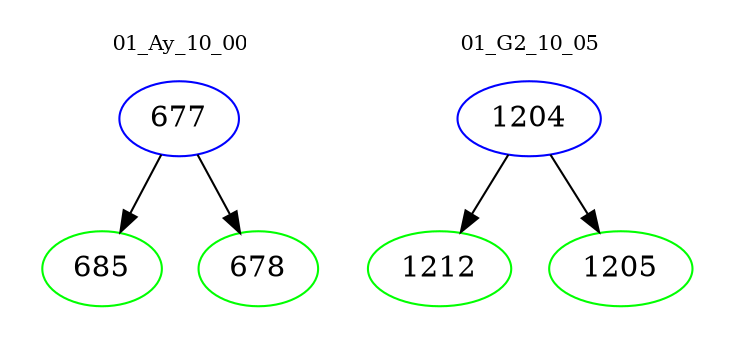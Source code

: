 digraph{
subgraph cluster_0 {
color = white
label = "01_Ay_10_00";
fontsize=10;
T0_677 [label="677", color="blue"]
T0_677 -> T0_685 [color="black"]
T0_685 [label="685", color="green"]
T0_677 -> T0_678 [color="black"]
T0_678 [label="678", color="green"]
}
subgraph cluster_1 {
color = white
label = "01_G2_10_05";
fontsize=10;
T1_1204 [label="1204", color="blue"]
T1_1204 -> T1_1212 [color="black"]
T1_1212 [label="1212", color="green"]
T1_1204 -> T1_1205 [color="black"]
T1_1205 [label="1205", color="green"]
}
}
